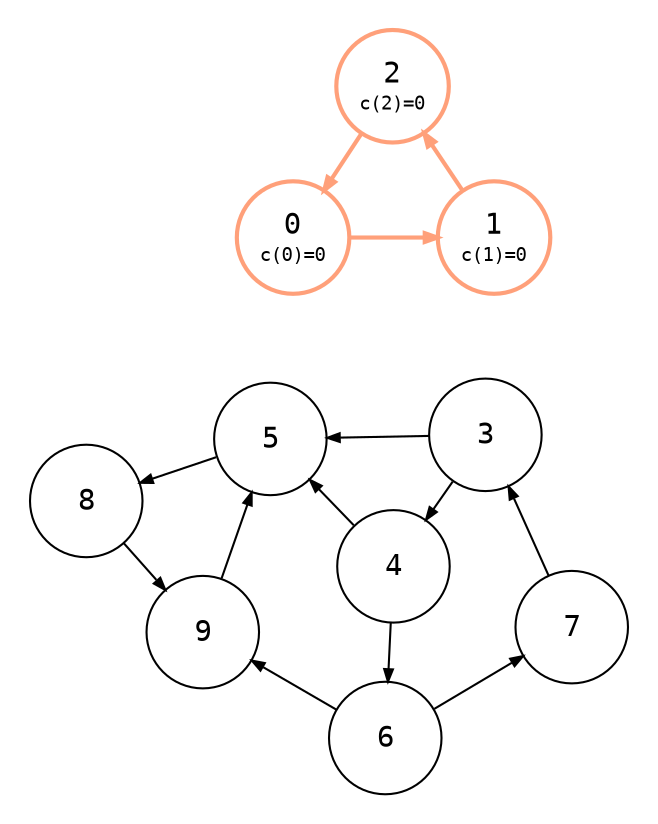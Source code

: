 digraph {
    node [shape=circle; fontname="monospace"; fixedsize=true; width="0.75"];
    edge [arrowsize=0.6; fontname="monospace"; fontsize=9];
    layout=neato;
    mode="sgd";
    scale=1.2;
    maxiter=100000;
    normalize=true;
    pad=0.2;
    splines=line

    0 [
        label=<
            <table border="0" cellpadding="1" cellspacing="0">
                <tr>
                    <td>0</td>
                </tr>
                <tr>
                    <td><font point-size="9">c(0)=0</font></td>
                </tr>
            </table>
        >;
        color=lightsalmon;
        style=bold;
    ];

    1 [
        label=<
            <table border="0" cellpadding="1" cellspacing="0">
                <tr>
                    <td>1</td>
                </tr>
                <tr>
                    <td><font point-size="9">c(1)=0</font></td>
                </tr>
            </table>
        >;
        color=lightsalmon;
        style=bold;
    ];

    2 [
        label=<
            <table border="0" cellpadding="1" cellspacing="0">
                <tr>
                    <td>2</td>
                </tr>
                <tr>
                    <td><font point-size="9">c(2)=0</font></td>
                </tr>
            </table>
        >;
        color=lightsalmon;
        style=bold;
    ];

    3 [
        label=<
            <table border="0" cellpadding="1" cellspacing="0">
                <tr>
                    <td>3</td>
                </tr>
            </table>
        >;
        color="#bbb";
        fontcolor="#bbb";
    ];

    4 [
        label=<
            <table border="0" cellpadding="1" cellspacing="0">
                <tr>
                    <td>4</td>
                </tr>
            </table>
        >;
        color="#bbb";
        fontcolor="#bbb";
    ];

    5 [
        label=<
            <table border="0" cellpadding="1" cellspacing="0">
                <tr>
                    <td>5</td>
                </tr>
            </table>
        >;
        color="#bbb";
        fontcolor="#bbb";
    ];

    6 [
        label=<
            <table border="0" cellpadding="1" cellspacing="0">
                <tr>
                    <td>6</td>
                </tr>
            </table>
        >;
        color="#bbb";
        fontcolor="#bbb";
    ];

    7 [
        label=<
            <table border="0" cellpadding="1" cellspacing="0">
                <tr>
                    <td>7</td>
                </tr>
            </table>
        >;
        color="#bbb";
        fontcolor="#bbb";
    ];

    8 [
        label=<
            <table border="0" cellpadding="1" cellspacing="0">
                <tr>
                    <td>8</td>
                </tr>
            </table>
        >;
        color="#bbb";
        fontcolor="#bbb";
    ];

    9 [
        label=<
            <table border="0" cellpadding="1" cellspacing="0">
                <tr>
                    <td>9</td>
                </tr>
            </table>
        >;
        color="#bbb";
        fontcolor="#bbb";
    ];


    0 -> 1 [color=lightsalmon; style=bold];
    0 -> 5 [style=invis];
    1 -> 2 [color=lightsalmon; style=bold];
    1 -> 3 [style=invis];
    2 -> 0 [color=lightsalmon; style=bold];
    3 -> 4 [color="#bbb"];
    3 -> 5 [color="#bbb"];
    4 -> 5 [color="#bbb"];
    4 -> 6 [color="#bbb"];
    5 -> 8 [color="#bbb"];
    6 -> 7 [color="#bbb"];
    6 -> 9 [color="#bbb"];
    7 -> 3 [color="#bbb"];
    8 -> 9 [color="#bbb"];
    9 -> 5 [color="#bbb"];
}